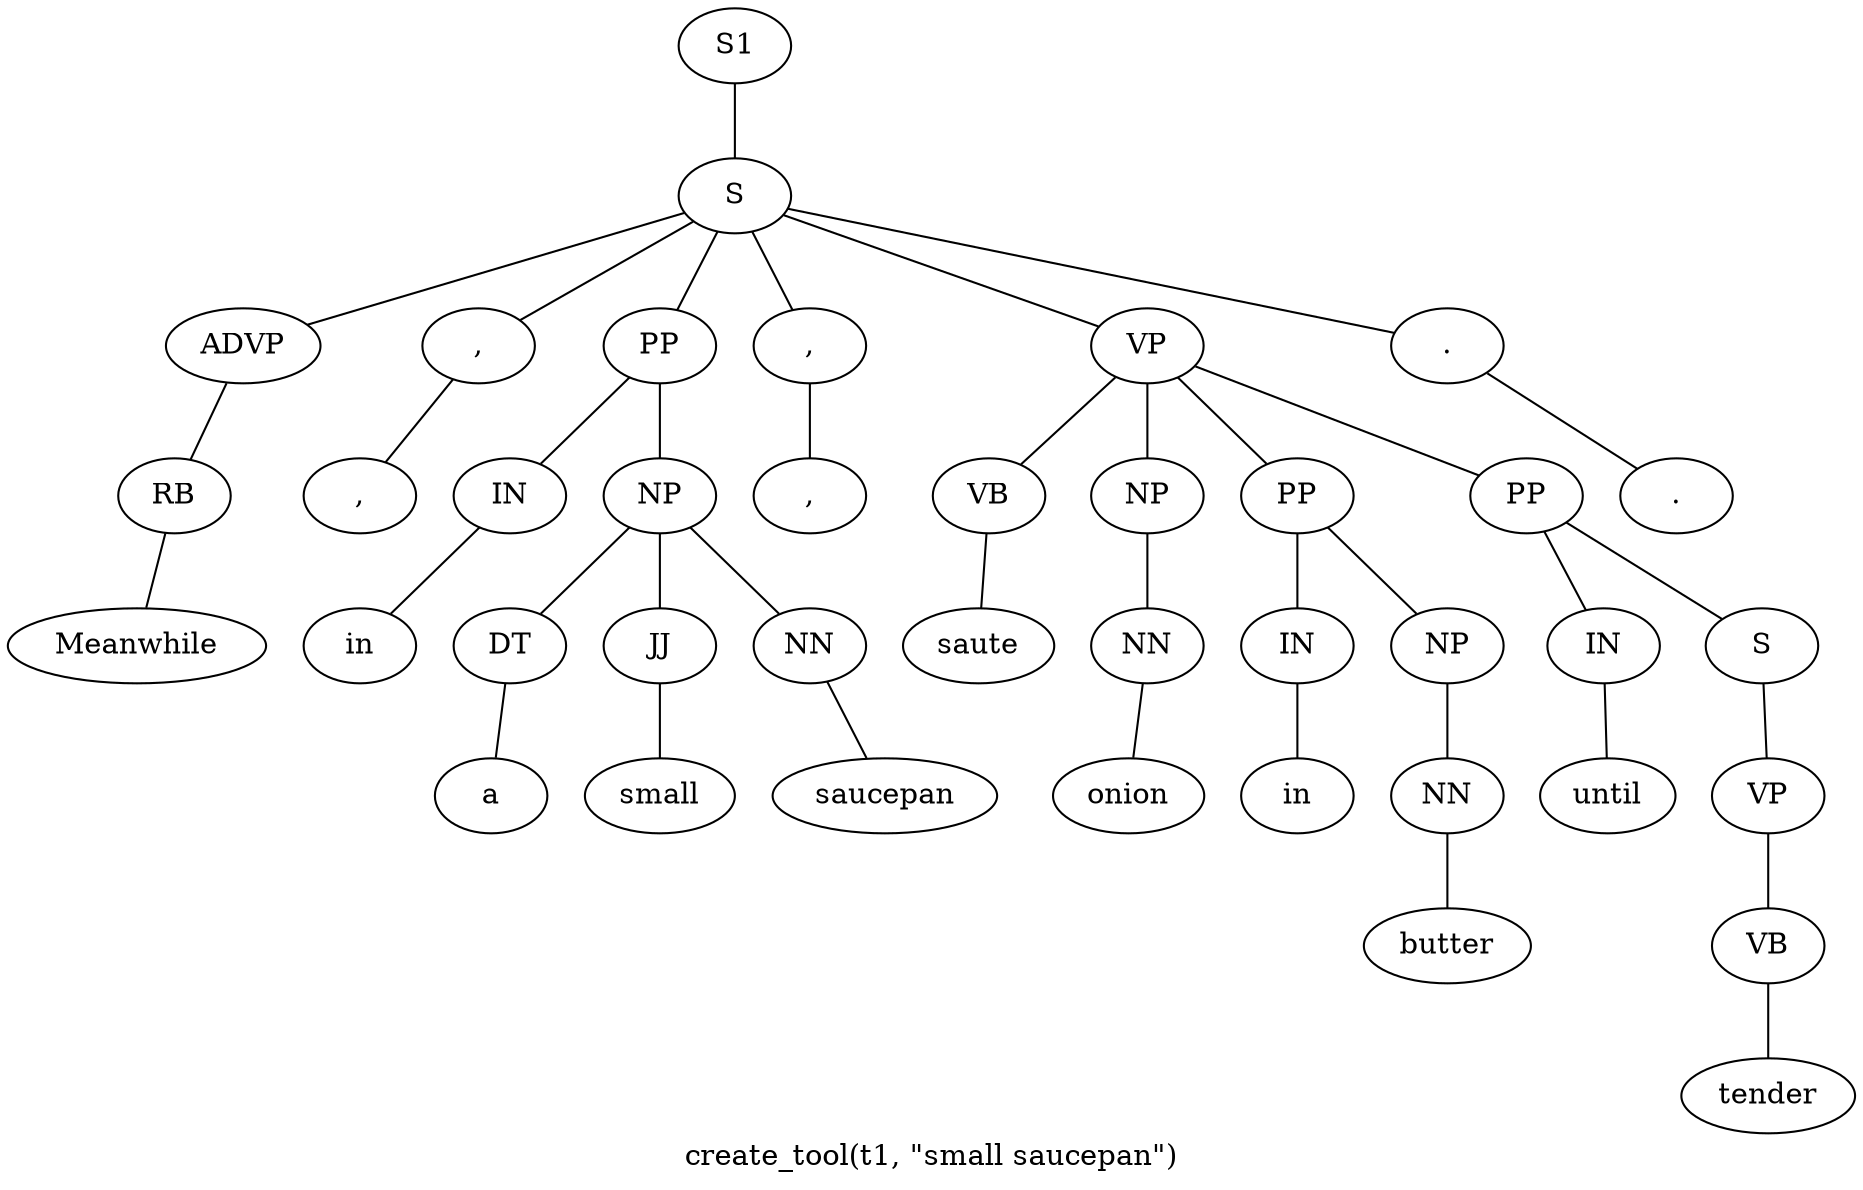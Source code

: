 graph SyntaxGraph {
	label = "create_tool(t1, \"small saucepan\")";
	Node0 [label="S1"];
	Node1 [label="S"];
	Node2 [label="ADVP"];
	Node3 [label="RB"];
	Node4 [label="Meanwhile"];
	Node5 [label=","];
	Node6 [label=","];
	Node7 [label="PP"];
	Node8 [label="IN"];
	Node9 [label="in"];
	Node10 [label="NP"];
	Node11 [label="DT"];
	Node12 [label="a"];
	Node13 [label="JJ"];
	Node14 [label="small"];
	Node15 [label="NN"];
	Node16 [label="saucepan"];
	Node17 [label=","];
	Node18 [label=","];
	Node19 [label="VP"];
	Node20 [label="VB"];
	Node21 [label="saute"];
	Node22 [label="NP"];
	Node23 [label="NN"];
	Node24 [label="onion"];
	Node25 [label="PP"];
	Node26 [label="IN"];
	Node27 [label="in"];
	Node28 [label="NP"];
	Node29 [label="NN"];
	Node30 [label="butter"];
	Node31 [label="PP"];
	Node32 [label="IN"];
	Node33 [label="until"];
	Node34 [label="S"];
	Node35 [label="VP"];
	Node36 [label="VB"];
	Node37 [label="tender"];
	Node38 [label="."];
	Node39 [label="."];

	Node0 -- Node1;
	Node1 -- Node2;
	Node1 -- Node5;
	Node1 -- Node7;
	Node1 -- Node17;
	Node1 -- Node19;
	Node1 -- Node38;
	Node2 -- Node3;
	Node3 -- Node4;
	Node5 -- Node6;
	Node7 -- Node8;
	Node7 -- Node10;
	Node8 -- Node9;
	Node10 -- Node11;
	Node10 -- Node13;
	Node10 -- Node15;
	Node11 -- Node12;
	Node13 -- Node14;
	Node15 -- Node16;
	Node17 -- Node18;
	Node19 -- Node20;
	Node19 -- Node22;
	Node19 -- Node25;
	Node19 -- Node31;
	Node20 -- Node21;
	Node22 -- Node23;
	Node23 -- Node24;
	Node25 -- Node26;
	Node25 -- Node28;
	Node26 -- Node27;
	Node28 -- Node29;
	Node29 -- Node30;
	Node31 -- Node32;
	Node31 -- Node34;
	Node32 -- Node33;
	Node34 -- Node35;
	Node35 -- Node36;
	Node36 -- Node37;
	Node38 -- Node39;
}
